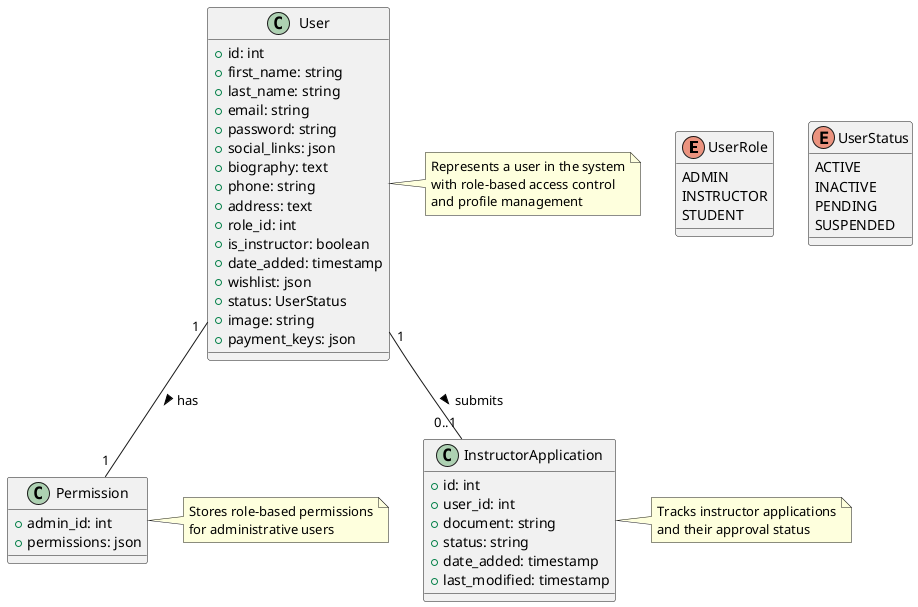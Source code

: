 @startuml User Management System

' Enums
enum UserRole {
    ADMIN
    INSTRUCTOR
    STUDENT
}

enum UserStatus {
    ACTIVE
    INACTIVE
    PENDING
    SUSPENDED
}

' Classes
class User {
    +id: int
    +first_name: string
    +last_name: string
    +email: string
    +password: string
    +social_links: json
    +biography: text
    +phone: string
    +address: text
    +role_id: int
    +is_instructor: boolean
    +date_added: timestamp
    +wishlist: json
    +status: UserStatus
    +image: string
    +payment_keys: json
}

class Permission {
    +admin_id: int
    +permissions: json
}

class InstructorApplication {
    +id: int
    +user_id: int
    +document: string
    +status: string
    +date_added: timestamp
    +last_modified: timestamp
}

' Relationships
User "1" -- "1" Permission : has >
User "1" -- "0..1" InstructorApplication : submits >

' Notes
note right of User
    Represents a user in the system
    with role-based access control
    and profile management
end note

note right of Permission
    Stores role-based permissions
    for administrative users
end note

note right of InstructorApplication
    Tracks instructor applications
    and their approval status
end note

@enduml 